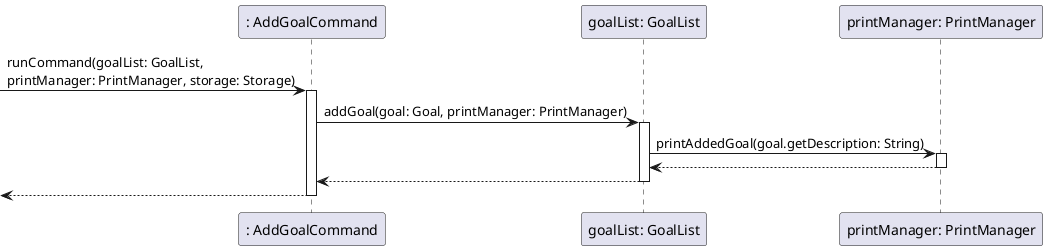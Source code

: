 @startuml
'https://plantuml.com/sequence-diagram
-> ": AddGoalCommand": runCommand(goalList: GoalList, \nprintManager: PrintManager, storage: Storage)
activate ": AddGoalCommand"

": AddGoalCommand" -> "goalList: GoalList": addGoal(goal: Goal, printManager: PrintManager)
activate "goalList: GoalList"

"goalList: GoalList" -> "printManager: PrintManager" : printAddedGoal(goal.getDescription: String)
activate "printManager: PrintManager"

"goalList: GoalList" <-- "printManager: PrintManager"
deactivate "printManager: PrintManager"

": AddGoalCommand" <-- "goalList: GoalList"
deactivate "goalList: GoalList"

<-- ": AddGoalCommand"
deactivate ": AddGoalCommand"
@enduml